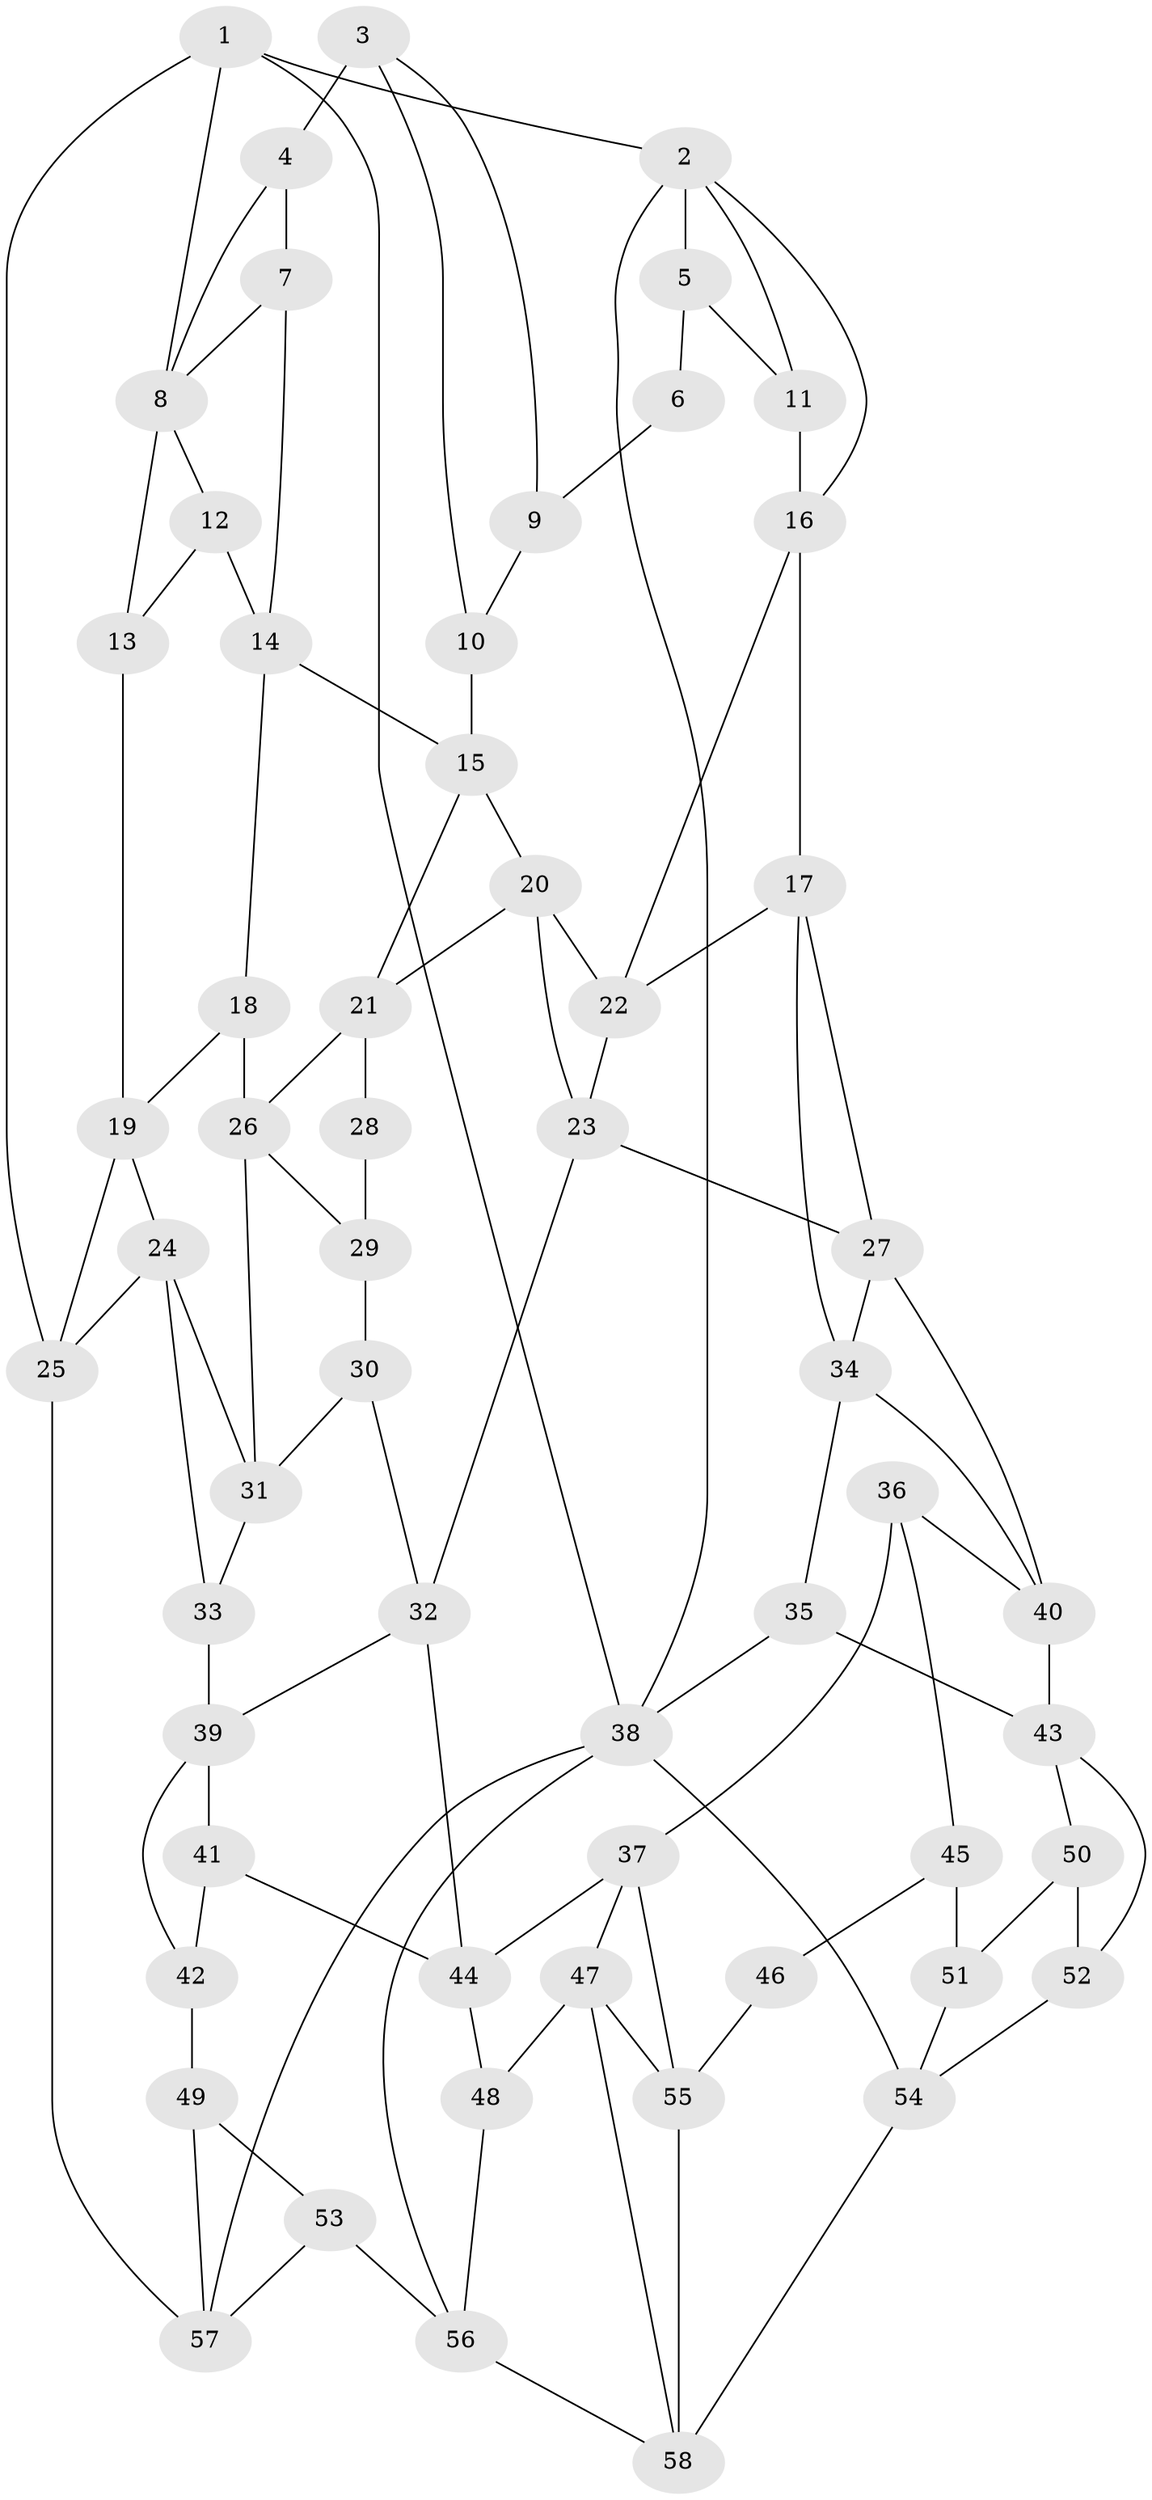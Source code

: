 // original degree distribution, {3: 0.017241379310344827, 6: 0.21551724137931033, 5: 0.5344827586206896, 4: 0.23275862068965517}
// Generated by graph-tools (version 1.1) at 2025/38/03/04/25 23:38:21]
// undirected, 58 vertices, 103 edges
graph export_dot {
  node [color=gray90,style=filled];
  1;
  2;
  3;
  4;
  5;
  6;
  7;
  8;
  9;
  10;
  11;
  12;
  13;
  14;
  15;
  16;
  17;
  18;
  19;
  20;
  21;
  22;
  23;
  24;
  25;
  26;
  27;
  28;
  29;
  30;
  31;
  32;
  33;
  34;
  35;
  36;
  37;
  38;
  39;
  40;
  41;
  42;
  43;
  44;
  45;
  46;
  47;
  48;
  49;
  50;
  51;
  52;
  53;
  54;
  55;
  56;
  57;
  58;
  1 -- 2 [weight=1.0];
  1 -- 8 [weight=1.0];
  1 -- 25 [weight=1.0];
  1 -- 38 [weight=1.0];
  2 -- 5 [weight=1.0];
  2 -- 11 [weight=1.0];
  2 -- 16 [weight=1.0];
  2 -- 38 [weight=1.0];
  3 -- 4 [weight=2.0];
  3 -- 9 [weight=1.0];
  3 -- 10 [weight=1.0];
  4 -- 7 [weight=1.0];
  4 -- 8 [weight=1.0];
  5 -- 6 [weight=2.0];
  5 -- 11 [weight=2.0];
  6 -- 9 [weight=2.0];
  7 -- 8 [weight=1.0];
  7 -- 14 [weight=1.0];
  8 -- 12 [weight=1.0];
  8 -- 13 [weight=2.0];
  9 -- 10 [weight=1.0];
  10 -- 15 [weight=1.0];
  11 -- 16 [weight=1.0];
  12 -- 13 [weight=1.0];
  12 -- 14 [weight=1.0];
  13 -- 19 [weight=1.0];
  14 -- 15 [weight=1.0];
  14 -- 18 [weight=1.0];
  15 -- 20 [weight=1.0];
  15 -- 21 [weight=1.0];
  16 -- 17 [weight=1.0];
  16 -- 22 [weight=1.0];
  17 -- 22 [weight=1.0];
  17 -- 27 [weight=1.0];
  17 -- 34 [weight=1.0];
  18 -- 19 [weight=1.0];
  18 -- 26 [weight=1.0];
  19 -- 24 [weight=1.0];
  19 -- 25 [weight=1.0];
  20 -- 21 [weight=1.0];
  20 -- 22 [weight=1.0];
  20 -- 23 [weight=1.0];
  21 -- 26 [weight=1.0];
  21 -- 28 [weight=1.0];
  22 -- 23 [weight=1.0];
  23 -- 27 [weight=1.0];
  23 -- 32 [weight=1.0];
  24 -- 25 [weight=1.0];
  24 -- 31 [weight=1.0];
  24 -- 33 [weight=1.0];
  25 -- 57 [weight=1.0];
  26 -- 29 [weight=1.0];
  26 -- 31 [weight=1.0];
  27 -- 34 [weight=1.0];
  27 -- 40 [weight=1.0];
  28 -- 29 [weight=2.0];
  29 -- 30 [weight=1.0];
  30 -- 31 [weight=1.0];
  30 -- 32 [weight=1.0];
  31 -- 33 [weight=1.0];
  32 -- 39 [weight=1.0];
  32 -- 44 [weight=1.0];
  33 -- 39 [weight=1.0];
  34 -- 35 [weight=1.0];
  34 -- 40 [weight=1.0];
  35 -- 38 [weight=1.0];
  35 -- 43 [weight=1.0];
  36 -- 37 [weight=1.0];
  36 -- 40 [weight=1.0];
  36 -- 45 [weight=1.0];
  37 -- 44 [weight=1.0];
  37 -- 47 [weight=1.0];
  37 -- 55 [weight=1.0];
  38 -- 54 [weight=1.0];
  38 -- 56 [weight=1.0];
  38 -- 57 [weight=1.0];
  39 -- 41 [weight=1.0];
  39 -- 42 [weight=1.0];
  40 -- 43 [weight=1.0];
  41 -- 42 [weight=1.0];
  41 -- 44 [weight=1.0];
  42 -- 49 [weight=2.0];
  43 -- 50 [weight=1.0];
  43 -- 52 [weight=1.0];
  44 -- 48 [weight=1.0];
  45 -- 46 [weight=1.0];
  45 -- 51 [weight=2.0];
  46 -- 55 [weight=2.0];
  47 -- 48 [weight=1.0];
  47 -- 55 [weight=1.0];
  47 -- 58 [weight=1.0];
  48 -- 56 [weight=1.0];
  49 -- 53 [weight=1.0];
  49 -- 57 [weight=1.0];
  50 -- 51 [weight=1.0];
  50 -- 52 [weight=2.0];
  51 -- 54 [weight=1.0];
  52 -- 54 [weight=1.0];
  53 -- 56 [weight=1.0];
  53 -- 57 [weight=1.0];
  54 -- 58 [weight=1.0];
  55 -- 58 [weight=2.0];
  56 -- 58 [weight=1.0];
}
